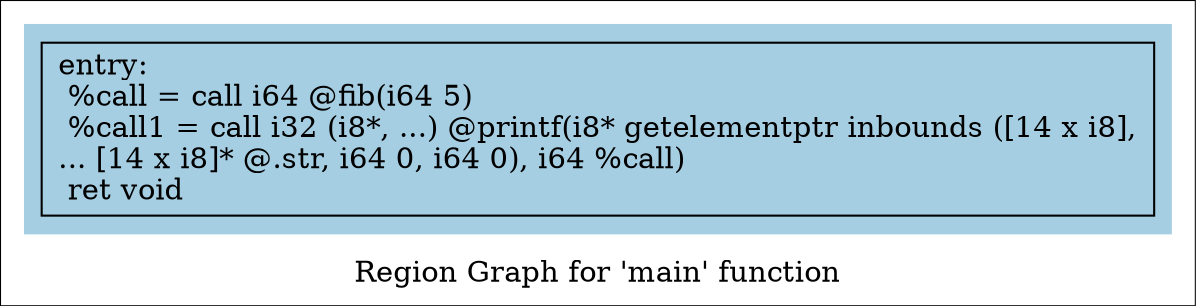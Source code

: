 digraph "Region Graph for 'main' function" {
	label="Region Graph for 'main' function";

	Node0x563c3bdd6ff0 [shape=record,label="{entry:\l  %call = call i64 @fib(i64 5)\l  %call1 = call i32 (i8*, ...) @printf(i8* getelementptr inbounds ([14 x i8],\l... [14 x i8]* @.str, i64 0, i64 0), i64 %call)\l  ret void\l}"];
	colorscheme = "paired12"
        subgraph cluster_0x563c3bddcba0 {
          label = "";
          style = filled;
          color = 1
          Node0x563c3bdd6ff0;
        }
}
